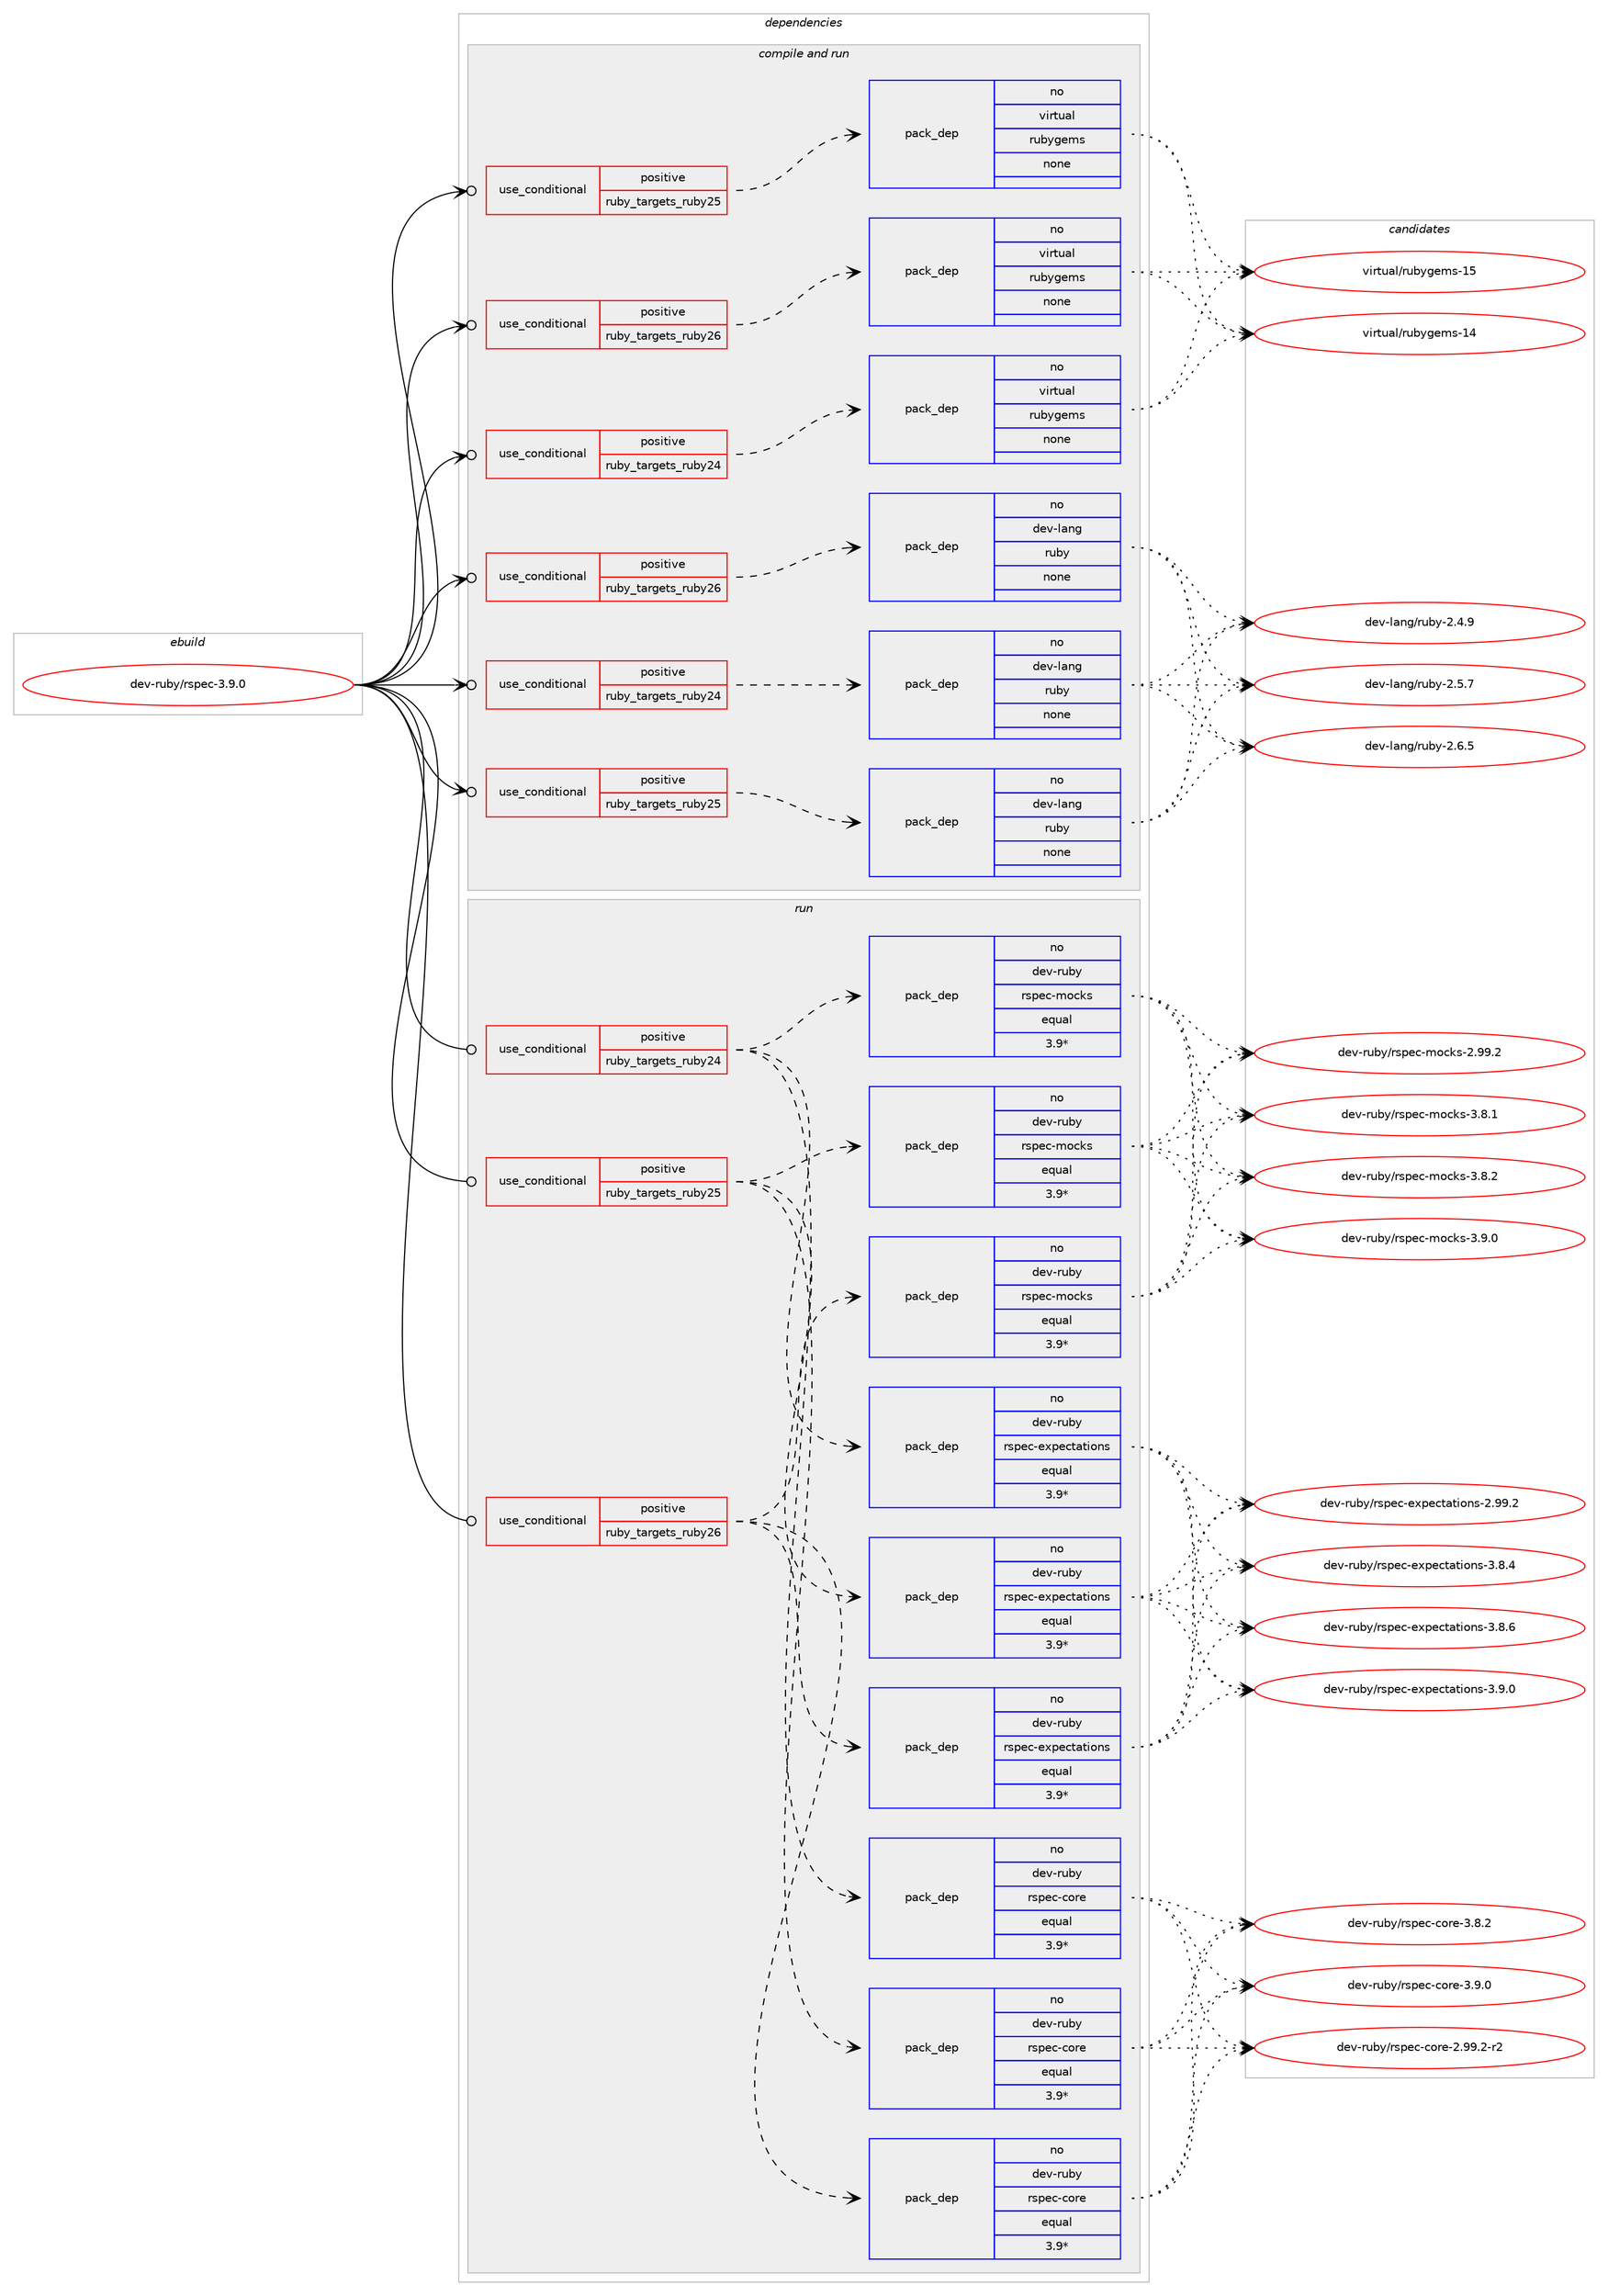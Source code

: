 digraph prolog {

# *************
# Graph options
# *************

newrank=true;
concentrate=true;
compound=true;
graph [rankdir=LR,fontname=Helvetica,fontsize=10,ranksep=1.5];#, ranksep=2.5, nodesep=0.2];
edge  [arrowhead=vee];
node  [fontname=Helvetica,fontsize=10];

# **********
# The ebuild
# **********

subgraph cluster_leftcol {
color=gray;
rank=same;
label=<<i>ebuild</i>>;
id [label="dev-ruby/rspec-3.9.0", color=red, width=4, href="../dev-ruby/rspec-3.9.0.svg"];
}

# ****************
# The dependencies
# ****************

subgraph cluster_midcol {
color=gray;
label=<<i>dependencies</i>>;
subgraph cluster_compile {
fillcolor="#eeeeee";
style=filled;
label=<<i>compile</i>>;
}
subgraph cluster_compileandrun {
fillcolor="#eeeeee";
style=filled;
label=<<i>compile and run</i>>;
subgraph cond173909 {
dependency707663 [label=<<TABLE BORDER="0" CELLBORDER="1" CELLSPACING="0" CELLPADDING="4"><TR><TD ROWSPAN="3" CELLPADDING="10">use_conditional</TD></TR><TR><TD>positive</TD></TR><TR><TD>ruby_targets_ruby24</TD></TR></TABLE>>, shape=none, color=red];
subgraph pack521724 {
dependency707664 [label=<<TABLE BORDER="0" CELLBORDER="1" CELLSPACING="0" CELLPADDING="4" WIDTH="220"><TR><TD ROWSPAN="6" CELLPADDING="30">pack_dep</TD></TR><TR><TD WIDTH="110">no</TD></TR><TR><TD>dev-lang</TD></TR><TR><TD>ruby</TD></TR><TR><TD>none</TD></TR><TR><TD></TD></TR></TABLE>>, shape=none, color=blue];
}
dependency707663:e -> dependency707664:w [weight=20,style="dashed",arrowhead="vee"];
}
id:e -> dependency707663:w [weight=20,style="solid",arrowhead="odotvee"];
subgraph cond173910 {
dependency707665 [label=<<TABLE BORDER="0" CELLBORDER="1" CELLSPACING="0" CELLPADDING="4"><TR><TD ROWSPAN="3" CELLPADDING="10">use_conditional</TD></TR><TR><TD>positive</TD></TR><TR><TD>ruby_targets_ruby24</TD></TR></TABLE>>, shape=none, color=red];
subgraph pack521725 {
dependency707666 [label=<<TABLE BORDER="0" CELLBORDER="1" CELLSPACING="0" CELLPADDING="4" WIDTH="220"><TR><TD ROWSPAN="6" CELLPADDING="30">pack_dep</TD></TR><TR><TD WIDTH="110">no</TD></TR><TR><TD>virtual</TD></TR><TR><TD>rubygems</TD></TR><TR><TD>none</TD></TR><TR><TD></TD></TR></TABLE>>, shape=none, color=blue];
}
dependency707665:e -> dependency707666:w [weight=20,style="dashed",arrowhead="vee"];
}
id:e -> dependency707665:w [weight=20,style="solid",arrowhead="odotvee"];
subgraph cond173911 {
dependency707667 [label=<<TABLE BORDER="0" CELLBORDER="1" CELLSPACING="0" CELLPADDING="4"><TR><TD ROWSPAN="3" CELLPADDING="10">use_conditional</TD></TR><TR><TD>positive</TD></TR><TR><TD>ruby_targets_ruby25</TD></TR></TABLE>>, shape=none, color=red];
subgraph pack521726 {
dependency707668 [label=<<TABLE BORDER="0" CELLBORDER="1" CELLSPACING="0" CELLPADDING="4" WIDTH="220"><TR><TD ROWSPAN="6" CELLPADDING="30">pack_dep</TD></TR><TR><TD WIDTH="110">no</TD></TR><TR><TD>dev-lang</TD></TR><TR><TD>ruby</TD></TR><TR><TD>none</TD></TR><TR><TD></TD></TR></TABLE>>, shape=none, color=blue];
}
dependency707667:e -> dependency707668:w [weight=20,style="dashed",arrowhead="vee"];
}
id:e -> dependency707667:w [weight=20,style="solid",arrowhead="odotvee"];
subgraph cond173912 {
dependency707669 [label=<<TABLE BORDER="0" CELLBORDER="1" CELLSPACING="0" CELLPADDING="4"><TR><TD ROWSPAN="3" CELLPADDING="10">use_conditional</TD></TR><TR><TD>positive</TD></TR><TR><TD>ruby_targets_ruby25</TD></TR></TABLE>>, shape=none, color=red];
subgraph pack521727 {
dependency707670 [label=<<TABLE BORDER="0" CELLBORDER="1" CELLSPACING="0" CELLPADDING="4" WIDTH="220"><TR><TD ROWSPAN="6" CELLPADDING="30">pack_dep</TD></TR><TR><TD WIDTH="110">no</TD></TR><TR><TD>virtual</TD></TR><TR><TD>rubygems</TD></TR><TR><TD>none</TD></TR><TR><TD></TD></TR></TABLE>>, shape=none, color=blue];
}
dependency707669:e -> dependency707670:w [weight=20,style="dashed",arrowhead="vee"];
}
id:e -> dependency707669:w [weight=20,style="solid",arrowhead="odotvee"];
subgraph cond173913 {
dependency707671 [label=<<TABLE BORDER="0" CELLBORDER="1" CELLSPACING="0" CELLPADDING="4"><TR><TD ROWSPAN="3" CELLPADDING="10">use_conditional</TD></TR><TR><TD>positive</TD></TR><TR><TD>ruby_targets_ruby26</TD></TR></TABLE>>, shape=none, color=red];
subgraph pack521728 {
dependency707672 [label=<<TABLE BORDER="0" CELLBORDER="1" CELLSPACING="0" CELLPADDING="4" WIDTH="220"><TR><TD ROWSPAN="6" CELLPADDING="30">pack_dep</TD></TR><TR><TD WIDTH="110">no</TD></TR><TR><TD>dev-lang</TD></TR><TR><TD>ruby</TD></TR><TR><TD>none</TD></TR><TR><TD></TD></TR></TABLE>>, shape=none, color=blue];
}
dependency707671:e -> dependency707672:w [weight=20,style="dashed",arrowhead="vee"];
}
id:e -> dependency707671:w [weight=20,style="solid",arrowhead="odotvee"];
subgraph cond173914 {
dependency707673 [label=<<TABLE BORDER="0" CELLBORDER="1" CELLSPACING="0" CELLPADDING="4"><TR><TD ROWSPAN="3" CELLPADDING="10">use_conditional</TD></TR><TR><TD>positive</TD></TR><TR><TD>ruby_targets_ruby26</TD></TR></TABLE>>, shape=none, color=red];
subgraph pack521729 {
dependency707674 [label=<<TABLE BORDER="0" CELLBORDER="1" CELLSPACING="0" CELLPADDING="4" WIDTH="220"><TR><TD ROWSPAN="6" CELLPADDING="30">pack_dep</TD></TR><TR><TD WIDTH="110">no</TD></TR><TR><TD>virtual</TD></TR><TR><TD>rubygems</TD></TR><TR><TD>none</TD></TR><TR><TD></TD></TR></TABLE>>, shape=none, color=blue];
}
dependency707673:e -> dependency707674:w [weight=20,style="dashed",arrowhead="vee"];
}
id:e -> dependency707673:w [weight=20,style="solid",arrowhead="odotvee"];
}
subgraph cluster_run {
fillcolor="#eeeeee";
style=filled;
label=<<i>run</i>>;
subgraph cond173915 {
dependency707675 [label=<<TABLE BORDER="0" CELLBORDER="1" CELLSPACING="0" CELLPADDING="4"><TR><TD ROWSPAN="3" CELLPADDING="10">use_conditional</TD></TR><TR><TD>positive</TD></TR><TR><TD>ruby_targets_ruby24</TD></TR></TABLE>>, shape=none, color=red];
subgraph pack521730 {
dependency707676 [label=<<TABLE BORDER="0" CELLBORDER="1" CELLSPACING="0" CELLPADDING="4" WIDTH="220"><TR><TD ROWSPAN="6" CELLPADDING="30">pack_dep</TD></TR><TR><TD WIDTH="110">no</TD></TR><TR><TD>dev-ruby</TD></TR><TR><TD>rspec-core</TD></TR><TR><TD>equal</TD></TR><TR><TD>3.9*</TD></TR></TABLE>>, shape=none, color=blue];
}
dependency707675:e -> dependency707676:w [weight=20,style="dashed",arrowhead="vee"];
subgraph pack521731 {
dependency707677 [label=<<TABLE BORDER="0" CELLBORDER="1" CELLSPACING="0" CELLPADDING="4" WIDTH="220"><TR><TD ROWSPAN="6" CELLPADDING="30">pack_dep</TD></TR><TR><TD WIDTH="110">no</TD></TR><TR><TD>dev-ruby</TD></TR><TR><TD>rspec-expectations</TD></TR><TR><TD>equal</TD></TR><TR><TD>3.9*</TD></TR></TABLE>>, shape=none, color=blue];
}
dependency707675:e -> dependency707677:w [weight=20,style="dashed",arrowhead="vee"];
subgraph pack521732 {
dependency707678 [label=<<TABLE BORDER="0" CELLBORDER="1" CELLSPACING="0" CELLPADDING="4" WIDTH="220"><TR><TD ROWSPAN="6" CELLPADDING="30">pack_dep</TD></TR><TR><TD WIDTH="110">no</TD></TR><TR><TD>dev-ruby</TD></TR><TR><TD>rspec-mocks</TD></TR><TR><TD>equal</TD></TR><TR><TD>3.9*</TD></TR></TABLE>>, shape=none, color=blue];
}
dependency707675:e -> dependency707678:w [weight=20,style="dashed",arrowhead="vee"];
}
id:e -> dependency707675:w [weight=20,style="solid",arrowhead="odot"];
subgraph cond173916 {
dependency707679 [label=<<TABLE BORDER="0" CELLBORDER="1" CELLSPACING="0" CELLPADDING="4"><TR><TD ROWSPAN="3" CELLPADDING="10">use_conditional</TD></TR><TR><TD>positive</TD></TR><TR><TD>ruby_targets_ruby25</TD></TR></TABLE>>, shape=none, color=red];
subgraph pack521733 {
dependency707680 [label=<<TABLE BORDER="0" CELLBORDER="1" CELLSPACING="0" CELLPADDING="4" WIDTH="220"><TR><TD ROWSPAN="6" CELLPADDING="30">pack_dep</TD></TR><TR><TD WIDTH="110">no</TD></TR><TR><TD>dev-ruby</TD></TR><TR><TD>rspec-core</TD></TR><TR><TD>equal</TD></TR><TR><TD>3.9*</TD></TR></TABLE>>, shape=none, color=blue];
}
dependency707679:e -> dependency707680:w [weight=20,style="dashed",arrowhead="vee"];
subgraph pack521734 {
dependency707681 [label=<<TABLE BORDER="0" CELLBORDER="1" CELLSPACING="0" CELLPADDING="4" WIDTH="220"><TR><TD ROWSPAN="6" CELLPADDING="30">pack_dep</TD></TR><TR><TD WIDTH="110">no</TD></TR><TR><TD>dev-ruby</TD></TR><TR><TD>rspec-expectations</TD></TR><TR><TD>equal</TD></TR><TR><TD>3.9*</TD></TR></TABLE>>, shape=none, color=blue];
}
dependency707679:e -> dependency707681:w [weight=20,style="dashed",arrowhead="vee"];
subgraph pack521735 {
dependency707682 [label=<<TABLE BORDER="0" CELLBORDER="1" CELLSPACING="0" CELLPADDING="4" WIDTH="220"><TR><TD ROWSPAN="6" CELLPADDING="30">pack_dep</TD></TR><TR><TD WIDTH="110">no</TD></TR><TR><TD>dev-ruby</TD></TR><TR><TD>rspec-mocks</TD></TR><TR><TD>equal</TD></TR><TR><TD>3.9*</TD></TR></TABLE>>, shape=none, color=blue];
}
dependency707679:e -> dependency707682:w [weight=20,style="dashed",arrowhead="vee"];
}
id:e -> dependency707679:w [weight=20,style="solid",arrowhead="odot"];
subgraph cond173917 {
dependency707683 [label=<<TABLE BORDER="0" CELLBORDER="1" CELLSPACING="0" CELLPADDING="4"><TR><TD ROWSPAN="3" CELLPADDING="10">use_conditional</TD></TR><TR><TD>positive</TD></TR><TR><TD>ruby_targets_ruby26</TD></TR></TABLE>>, shape=none, color=red];
subgraph pack521736 {
dependency707684 [label=<<TABLE BORDER="0" CELLBORDER="1" CELLSPACING="0" CELLPADDING="4" WIDTH="220"><TR><TD ROWSPAN="6" CELLPADDING="30">pack_dep</TD></TR><TR><TD WIDTH="110">no</TD></TR><TR><TD>dev-ruby</TD></TR><TR><TD>rspec-core</TD></TR><TR><TD>equal</TD></TR><TR><TD>3.9*</TD></TR></TABLE>>, shape=none, color=blue];
}
dependency707683:e -> dependency707684:w [weight=20,style="dashed",arrowhead="vee"];
subgraph pack521737 {
dependency707685 [label=<<TABLE BORDER="0" CELLBORDER="1" CELLSPACING="0" CELLPADDING="4" WIDTH="220"><TR><TD ROWSPAN="6" CELLPADDING="30">pack_dep</TD></TR><TR><TD WIDTH="110">no</TD></TR><TR><TD>dev-ruby</TD></TR><TR><TD>rspec-expectations</TD></TR><TR><TD>equal</TD></TR><TR><TD>3.9*</TD></TR></TABLE>>, shape=none, color=blue];
}
dependency707683:e -> dependency707685:w [weight=20,style="dashed",arrowhead="vee"];
subgraph pack521738 {
dependency707686 [label=<<TABLE BORDER="0" CELLBORDER="1" CELLSPACING="0" CELLPADDING="4" WIDTH="220"><TR><TD ROWSPAN="6" CELLPADDING="30">pack_dep</TD></TR><TR><TD WIDTH="110">no</TD></TR><TR><TD>dev-ruby</TD></TR><TR><TD>rspec-mocks</TD></TR><TR><TD>equal</TD></TR><TR><TD>3.9*</TD></TR></TABLE>>, shape=none, color=blue];
}
dependency707683:e -> dependency707686:w [weight=20,style="dashed",arrowhead="vee"];
}
id:e -> dependency707683:w [weight=20,style="solid",arrowhead="odot"];
}
}

# **************
# The candidates
# **************

subgraph cluster_choices {
rank=same;
color=gray;
label=<<i>candidates</i>>;

subgraph choice521724 {
color=black;
nodesep=1;
choice10010111845108971101034711411798121455046524657 [label="dev-lang/ruby-2.4.9", color=red, width=4,href="../dev-lang/ruby-2.4.9.svg"];
choice10010111845108971101034711411798121455046534655 [label="dev-lang/ruby-2.5.7", color=red, width=4,href="../dev-lang/ruby-2.5.7.svg"];
choice10010111845108971101034711411798121455046544653 [label="dev-lang/ruby-2.6.5", color=red, width=4,href="../dev-lang/ruby-2.6.5.svg"];
dependency707664:e -> choice10010111845108971101034711411798121455046524657:w [style=dotted,weight="100"];
dependency707664:e -> choice10010111845108971101034711411798121455046534655:w [style=dotted,weight="100"];
dependency707664:e -> choice10010111845108971101034711411798121455046544653:w [style=dotted,weight="100"];
}
subgraph choice521725 {
color=black;
nodesep=1;
choice118105114116117971084711411798121103101109115454952 [label="virtual/rubygems-14", color=red, width=4,href="../virtual/rubygems-14.svg"];
choice118105114116117971084711411798121103101109115454953 [label="virtual/rubygems-15", color=red, width=4,href="../virtual/rubygems-15.svg"];
dependency707666:e -> choice118105114116117971084711411798121103101109115454952:w [style=dotted,weight="100"];
dependency707666:e -> choice118105114116117971084711411798121103101109115454953:w [style=dotted,weight="100"];
}
subgraph choice521726 {
color=black;
nodesep=1;
choice10010111845108971101034711411798121455046524657 [label="dev-lang/ruby-2.4.9", color=red, width=4,href="../dev-lang/ruby-2.4.9.svg"];
choice10010111845108971101034711411798121455046534655 [label="dev-lang/ruby-2.5.7", color=red, width=4,href="../dev-lang/ruby-2.5.7.svg"];
choice10010111845108971101034711411798121455046544653 [label="dev-lang/ruby-2.6.5", color=red, width=4,href="../dev-lang/ruby-2.6.5.svg"];
dependency707668:e -> choice10010111845108971101034711411798121455046524657:w [style=dotted,weight="100"];
dependency707668:e -> choice10010111845108971101034711411798121455046534655:w [style=dotted,weight="100"];
dependency707668:e -> choice10010111845108971101034711411798121455046544653:w [style=dotted,weight="100"];
}
subgraph choice521727 {
color=black;
nodesep=1;
choice118105114116117971084711411798121103101109115454952 [label="virtual/rubygems-14", color=red, width=4,href="../virtual/rubygems-14.svg"];
choice118105114116117971084711411798121103101109115454953 [label="virtual/rubygems-15", color=red, width=4,href="../virtual/rubygems-15.svg"];
dependency707670:e -> choice118105114116117971084711411798121103101109115454952:w [style=dotted,weight="100"];
dependency707670:e -> choice118105114116117971084711411798121103101109115454953:w [style=dotted,weight="100"];
}
subgraph choice521728 {
color=black;
nodesep=1;
choice10010111845108971101034711411798121455046524657 [label="dev-lang/ruby-2.4.9", color=red, width=4,href="../dev-lang/ruby-2.4.9.svg"];
choice10010111845108971101034711411798121455046534655 [label="dev-lang/ruby-2.5.7", color=red, width=4,href="../dev-lang/ruby-2.5.7.svg"];
choice10010111845108971101034711411798121455046544653 [label="dev-lang/ruby-2.6.5", color=red, width=4,href="../dev-lang/ruby-2.6.5.svg"];
dependency707672:e -> choice10010111845108971101034711411798121455046524657:w [style=dotted,weight="100"];
dependency707672:e -> choice10010111845108971101034711411798121455046534655:w [style=dotted,weight="100"];
dependency707672:e -> choice10010111845108971101034711411798121455046544653:w [style=dotted,weight="100"];
}
subgraph choice521729 {
color=black;
nodesep=1;
choice118105114116117971084711411798121103101109115454952 [label="virtual/rubygems-14", color=red, width=4,href="../virtual/rubygems-14.svg"];
choice118105114116117971084711411798121103101109115454953 [label="virtual/rubygems-15", color=red, width=4,href="../virtual/rubygems-15.svg"];
dependency707674:e -> choice118105114116117971084711411798121103101109115454952:w [style=dotted,weight="100"];
dependency707674:e -> choice118105114116117971084711411798121103101109115454953:w [style=dotted,weight="100"];
}
subgraph choice521730 {
color=black;
nodesep=1;
choice100101118451141179812147114115112101994599111114101455046575746504511450 [label="dev-ruby/rspec-core-2.99.2-r2", color=red, width=4,href="../dev-ruby/rspec-core-2.99.2-r2.svg"];
choice100101118451141179812147114115112101994599111114101455146564650 [label="dev-ruby/rspec-core-3.8.2", color=red, width=4,href="../dev-ruby/rspec-core-3.8.2.svg"];
choice100101118451141179812147114115112101994599111114101455146574648 [label="dev-ruby/rspec-core-3.9.0", color=red, width=4,href="../dev-ruby/rspec-core-3.9.0.svg"];
dependency707676:e -> choice100101118451141179812147114115112101994599111114101455046575746504511450:w [style=dotted,weight="100"];
dependency707676:e -> choice100101118451141179812147114115112101994599111114101455146564650:w [style=dotted,weight="100"];
dependency707676:e -> choice100101118451141179812147114115112101994599111114101455146574648:w [style=dotted,weight="100"];
}
subgraph choice521731 {
color=black;
nodesep=1;
choice1001011184511411798121471141151121019945101120112101991169711610511111011545504657574650 [label="dev-ruby/rspec-expectations-2.99.2", color=red, width=4,href="../dev-ruby/rspec-expectations-2.99.2.svg"];
choice10010111845114117981214711411511210199451011201121019911697116105111110115455146564652 [label="dev-ruby/rspec-expectations-3.8.4", color=red, width=4,href="../dev-ruby/rspec-expectations-3.8.4.svg"];
choice10010111845114117981214711411511210199451011201121019911697116105111110115455146564654 [label="dev-ruby/rspec-expectations-3.8.6", color=red, width=4,href="../dev-ruby/rspec-expectations-3.8.6.svg"];
choice10010111845114117981214711411511210199451011201121019911697116105111110115455146574648 [label="dev-ruby/rspec-expectations-3.9.0", color=red, width=4,href="../dev-ruby/rspec-expectations-3.9.0.svg"];
dependency707677:e -> choice1001011184511411798121471141151121019945101120112101991169711610511111011545504657574650:w [style=dotted,weight="100"];
dependency707677:e -> choice10010111845114117981214711411511210199451011201121019911697116105111110115455146564652:w [style=dotted,weight="100"];
dependency707677:e -> choice10010111845114117981214711411511210199451011201121019911697116105111110115455146564654:w [style=dotted,weight="100"];
dependency707677:e -> choice10010111845114117981214711411511210199451011201121019911697116105111110115455146574648:w [style=dotted,weight="100"];
}
subgraph choice521732 {
color=black;
nodesep=1;
choice10010111845114117981214711411511210199451091119910711545504657574650 [label="dev-ruby/rspec-mocks-2.99.2", color=red, width=4,href="../dev-ruby/rspec-mocks-2.99.2.svg"];
choice100101118451141179812147114115112101994510911199107115455146564649 [label="dev-ruby/rspec-mocks-3.8.1", color=red, width=4,href="../dev-ruby/rspec-mocks-3.8.1.svg"];
choice100101118451141179812147114115112101994510911199107115455146564650 [label="dev-ruby/rspec-mocks-3.8.2", color=red, width=4,href="../dev-ruby/rspec-mocks-3.8.2.svg"];
choice100101118451141179812147114115112101994510911199107115455146574648 [label="dev-ruby/rspec-mocks-3.9.0", color=red, width=4,href="../dev-ruby/rspec-mocks-3.9.0.svg"];
dependency707678:e -> choice10010111845114117981214711411511210199451091119910711545504657574650:w [style=dotted,weight="100"];
dependency707678:e -> choice100101118451141179812147114115112101994510911199107115455146564649:w [style=dotted,weight="100"];
dependency707678:e -> choice100101118451141179812147114115112101994510911199107115455146564650:w [style=dotted,weight="100"];
dependency707678:e -> choice100101118451141179812147114115112101994510911199107115455146574648:w [style=dotted,weight="100"];
}
subgraph choice521733 {
color=black;
nodesep=1;
choice100101118451141179812147114115112101994599111114101455046575746504511450 [label="dev-ruby/rspec-core-2.99.2-r2", color=red, width=4,href="../dev-ruby/rspec-core-2.99.2-r2.svg"];
choice100101118451141179812147114115112101994599111114101455146564650 [label="dev-ruby/rspec-core-3.8.2", color=red, width=4,href="../dev-ruby/rspec-core-3.8.2.svg"];
choice100101118451141179812147114115112101994599111114101455146574648 [label="dev-ruby/rspec-core-3.9.0", color=red, width=4,href="../dev-ruby/rspec-core-3.9.0.svg"];
dependency707680:e -> choice100101118451141179812147114115112101994599111114101455046575746504511450:w [style=dotted,weight="100"];
dependency707680:e -> choice100101118451141179812147114115112101994599111114101455146564650:w [style=dotted,weight="100"];
dependency707680:e -> choice100101118451141179812147114115112101994599111114101455146574648:w [style=dotted,weight="100"];
}
subgraph choice521734 {
color=black;
nodesep=1;
choice1001011184511411798121471141151121019945101120112101991169711610511111011545504657574650 [label="dev-ruby/rspec-expectations-2.99.2", color=red, width=4,href="../dev-ruby/rspec-expectations-2.99.2.svg"];
choice10010111845114117981214711411511210199451011201121019911697116105111110115455146564652 [label="dev-ruby/rspec-expectations-3.8.4", color=red, width=4,href="../dev-ruby/rspec-expectations-3.8.4.svg"];
choice10010111845114117981214711411511210199451011201121019911697116105111110115455146564654 [label="dev-ruby/rspec-expectations-3.8.6", color=red, width=4,href="../dev-ruby/rspec-expectations-3.8.6.svg"];
choice10010111845114117981214711411511210199451011201121019911697116105111110115455146574648 [label="dev-ruby/rspec-expectations-3.9.0", color=red, width=4,href="../dev-ruby/rspec-expectations-3.9.0.svg"];
dependency707681:e -> choice1001011184511411798121471141151121019945101120112101991169711610511111011545504657574650:w [style=dotted,weight="100"];
dependency707681:e -> choice10010111845114117981214711411511210199451011201121019911697116105111110115455146564652:w [style=dotted,weight="100"];
dependency707681:e -> choice10010111845114117981214711411511210199451011201121019911697116105111110115455146564654:w [style=dotted,weight="100"];
dependency707681:e -> choice10010111845114117981214711411511210199451011201121019911697116105111110115455146574648:w [style=dotted,weight="100"];
}
subgraph choice521735 {
color=black;
nodesep=1;
choice10010111845114117981214711411511210199451091119910711545504657574650 [label="dev-ruby/rspec-mocks-2.99.2", color=red, width=4,href="../dev-ruby/rspec-mocks-2.99.2.svg"];
choice100101118451141179812147114115112101994510911199107115455146564649 [label="dev-ruby/rspec-mocks-3.8.1", color=red, width=4,href="../dev-ruby/rspec-mocks-3.8.1.svg"];
choice100101118451141179812147114115112101994510911199107115455146564650 [label="dev-ruby/rspec-mocks-3.8.2", color=red, width=4,href="../dev-ruby/rspec-mocks-3.8.2.svg"];
choice100101118451141179812147114115112101994510911199107115455146574648 [label="dev-ruby/rspec-mocks-3.9.0", color=red, width=4,href="../dev-ruby/rspec-mocks-3.9.0.svg"];
dependency707682:e -> choice10010111845114117981214711411511210199451091119910711545504657574650:w [style=dotted,weight="100"];
dependency707682:e -> choice100101118451141179812147114115112101994510911199107115455146564649:w [style=dotted,weight="100"];
dependency707682:e -> choice100101118451141179812147114115112101994510911199107115455146564650:w [style=dotted,weight="100"];
dependency707682:e -> choice100101118451141179812147114115112101994510911199107115455146574648:w [style=dotted,weight="100"];
}
subgraph choice521736 {
color=black;
nodesep=1;
choice100101118451141179812147114115112101994599111114101455046575746504511450 [label="dev-ruby/rspec-core-2.99.2-r2", color=red, width=4,href="../dev-ruby/rspec-core-2.99.2-r2.svg"];
choice100101118451141179812147114115112101994599111114101455146564650 [label="dev-ruby/rspec-core-3.8.2", color=red, width=4,href="../dev-ruby/rspec-core-3.8.2.svg"];
choice100101118451141179812147114115112101994599111114101455146574648 [label="dev-ruby/rspec-core-3.9.0", color=red, width=4,href="../dev-ruby/rspec-core-3.9.0.svg"];
dependency707684:e -> choice100101118451141179812147114115112101994599111114101455046575746504511450:w [style=dotted,weight="100"];
dependency707684:e -> choice100101118451141179812147114115112101994599111114101455146564650:w [style=dotted,weight="100"];
dependency707684:e -> choice100101118451141179812147114115112101994599111114101455146574648:w [style=dotted,weight="100"];
}
subgraph choice521737 {
color=black;
nodesep=1;
choice1001011184511411798121471141151121019945101120112101991169711610511111011545504657574650 [label="dev-ruby/rspec-expectations-2.99.2", color=red, width=4,href="../dev-ruby/rspec-expectations-2.99.2.svg"];
choice10010111845114117981214711411511210199451011201121019911697116105111110115455146564652 [label="dev-ruby/rspec-expectations-3.8.4", color=red, width=4,href="../dev-ruby/rspec-expectations-3.8.4.svg"];
choice10010111845114117981214711411511210199451011201121019911697116105111110115455146564654 [label="dev-ruby/rspec-expectations-3.8.6", color=red, width=4,href="../dev-ruby/rspec-expectations-3.8.6.svg"];
choice10010111845114117981214711411511210199451011201121019911697116105111110115455146574648 [label="dev-ruby/rspec-expectations-3.9.0", color=red, width=4,href="../dev-ruby/rspec-expectations-3.9.0.svg"];
dependency707685:e -> choice1001011184511411798121471141151121019945101120112101991169711610511111011545504657574650:w [style=dotted,weight="100"];
dependency707685:e -> choice10010111845114117981214711411511210199451011201121019911697116105111110115455146564652:w [style=dotted,weight="100"];
dependency707685:e -> choice10010111845114117981214711411511210199451011201121019911697116105111110115455146564654:w [style=dotted,weight="100"];
dependency707685:e -> choice10010111845114117981214711411511210199451011201121019911697116105111110115455146574648:w [style=dotted,weight="100"];
}
subgraph choice521738 {
color=black;
nodesep=1;
choice10010111845114117981214711411511210199451091119910711545504657574650 [label="dev-ruby/rspec-mocks-2.99.2", color=red, width=4,href="../dev-ruby/rspec-mocks-2.99.2.svg"];
choice100101118451141179812147114115112101994510911199107115455146564649 [label="dev-ruby/rspec-mocks-3.8.1", color=red, width=4,href="../dev-ruby/rspec-mocks-3.8.1.svg"];
choice100101118451141179812147114115112101994510911199107115455146564650 [label="dev-ruby/rspec-mocks-3.8.2", color=red, width=4,href="../dev-ruby/rspec-mocks-3.8.2.svg"];
choice100101118451141179812147114115112101994510911199107115455146574648 [label="dev-ruby/rspec-mocks-3.9.0", color=red, width=4,href="../dev-ruby/rspec-mocks-3.9.0.svg"];
dependency707686:e -> choice10010111845114117981214711411511210199451091119910711545504657574650:w [style=dotted,weight="100"];
dependency707686:e -> choice100101118451141179812147114115112101994510911199107115455146564649:w [style=dotted,weight="100"];
dependency707686:e -> choice100101118451141179812147114115112101994510911199107115455146564650:w [style=dotted,weight="100"];
dependency707686:e -> choice100101118451141179812147114115112101994510911199107115455146574648:w [style=dotted,weight="100"];
}
}

}

